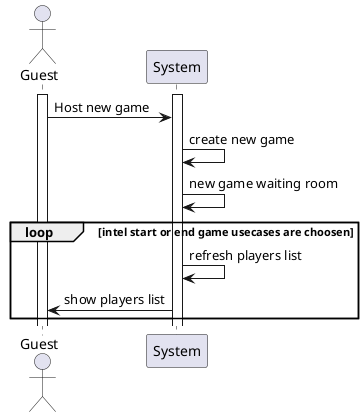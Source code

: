 @startuml

actor Guest

Activate Guest
Activate System

Guest ->  System : Host new game
System -> System : create new game
System -> System : new game waiting room

loop intel start or end game usecases are choosen
    System -> System : refresh players list
    System -> Guest : show players list
end

@enduml
